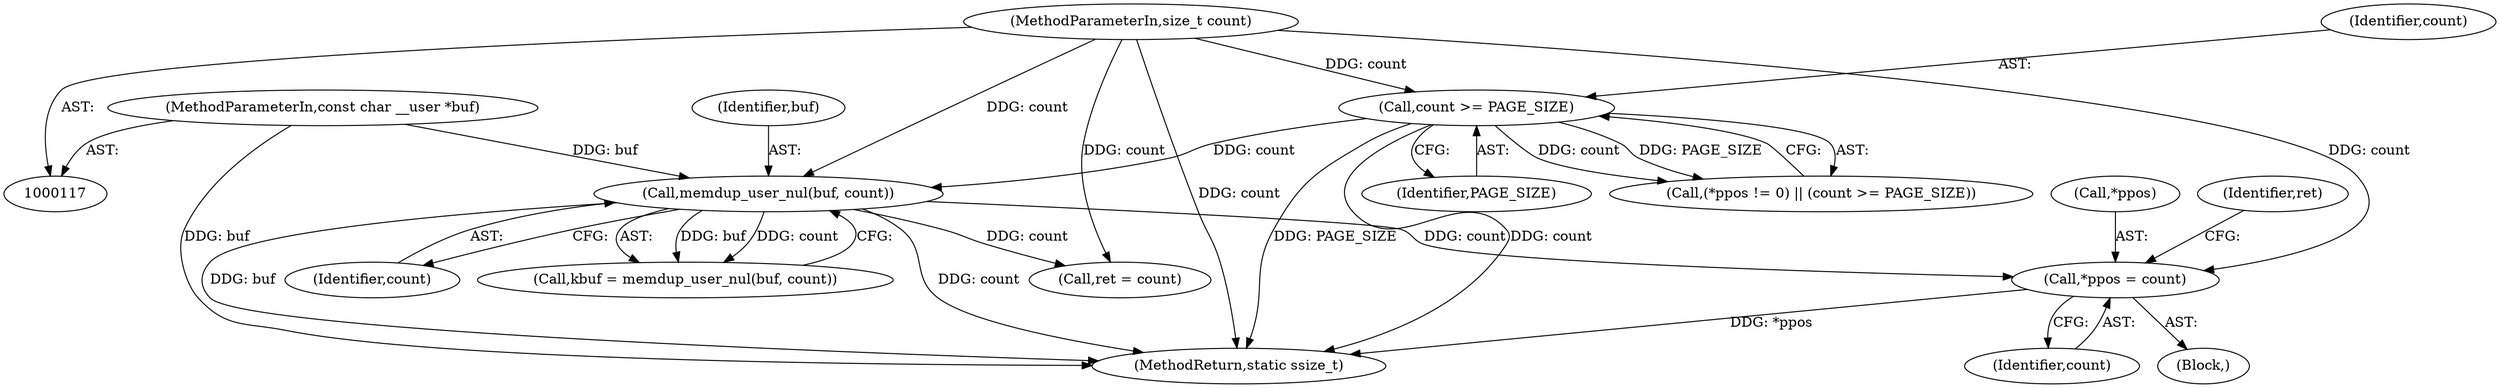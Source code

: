 digraph "0_linux_d2f007dbe7e4c9583eea6eb04d60001e85c6f1bd@pointer" {
"1000529" [label="(Call,*ppos = count)"];
"1000162" [label="(Call,memdup_user_nul(buf, count))"];
"1000119" [label="(MethodParameterIn,const char __user *buf)"];
"1000154" [label="(Call,count >= PAGE_SIZE)"];
"1000120" [label="(MethodParameterIn,size_t count)"];
"1000162" [label="(Call,memdup_user_nul(buf, count))"];
"1000164" [label="(Identifier,count)"];
"1000156" [label="(Identifier,PAGE_SIZE)"];
"1000154" [label="(Call,count >= PAGE_SIZE)"];
"1000155" [label="(Identifier,count)"];
"1000530" [label="(Call,*ppos)"];
"1000163" [label="(Identifier,buf)"];
"1000532" [label="(Identifier,count)"];
"1000120" [label="(MethodParameterIn,size_t count)"];
"1000125" [label="(Block,)"];
"1000529" [label="(Call,*ppos = count)"];
"1000578" [label="(MethodReturn,static ssize_t)"];
"1000119" [label="(MethodParameterIn,const char __user *buf)"];
"1000533" [label="(Call,ret = count)"];
"1000149" [label="(Call,(*ppos != 0) || (count >= PAGE_SIZE))"];
"1000160" [label="(Call,kbuf = memdup_user_nul(buf, count))"];
"1000534" [label="(Identifier,ret)"];
"1000529" -> "1000125"  [label="AST: "];
"1000529" -> "1000532"  [label="CFG: "];
"1000530" -> "1000529"  [label="AST: "];
"1000532" -> "1000529"  [label="AST: "];
"1000534" -> "1000529"  [label="CFG: "];
"1000529" -> "1000578"  [label="DDG: *ppos"];
"1000162" -> "1000529"  [label="DDG: count"];
"1000120" -> "1000529"  [label="DDG: count"];
"1000162" -> "1000160"  [label="AST: "];
"1000162" -> "1000164"  [label="CFG: "];
"1000163" -> "1000162"  [label="AST: "];
"1000164" -> "1000162"  [label="AST: "];
"1000160" -> "1000162"  [label="CFG: "];
"1000162" -> "1000578"  [label="DDG: count"];
"1000162" -> "1000578"  [label="DDG: buf"];
"1000162" -> "1000160"  [label="DDG: buf"];
"1000162" -> "1000160"  [label="DDG: count"];
"1000119" -> "1000162"  [label="DDG: buf"];
"1000154" -> "1000162"  [label="DDG: count"];
"1000120" -> "1000162"  [label="DDG: count"];
"1000162" -> "1000533"  [label="DDG: count"];
"1000119" -> "1000117"  [label="AST: "];
"1000119" -> "1000578"  [label="DDG: buf"];
"1000154" -> "1000149"  [label="AST: "];
"1000154" -> "1000156"  [label="CFG: "];
"1000155" -> "1000154"  [label="AST: "];
"1000156" -> "1000154"  [label="AST: "];
"1000149" -> "1000154"  [label="CFG: "];
"1000154" -> "1000578"  [label="DDG: count"];
"1000154" -> "1000578"  [label="DDG: PAGE_SIZE"];
"1000154" -> "1000149"  [label="DDG: count"];
"1000154" -> "1000149"  [label="DDG: PAGE_SIZE"];
"1000120" -> "1000154"  [label="DDG: count"];
"1000120" -> "1000117"  [label="AST: "];
"1000120" -> "1000578"  [label="DDG: count"];
"1000120" -> "1000533"  [label="DDG: count"];
}

